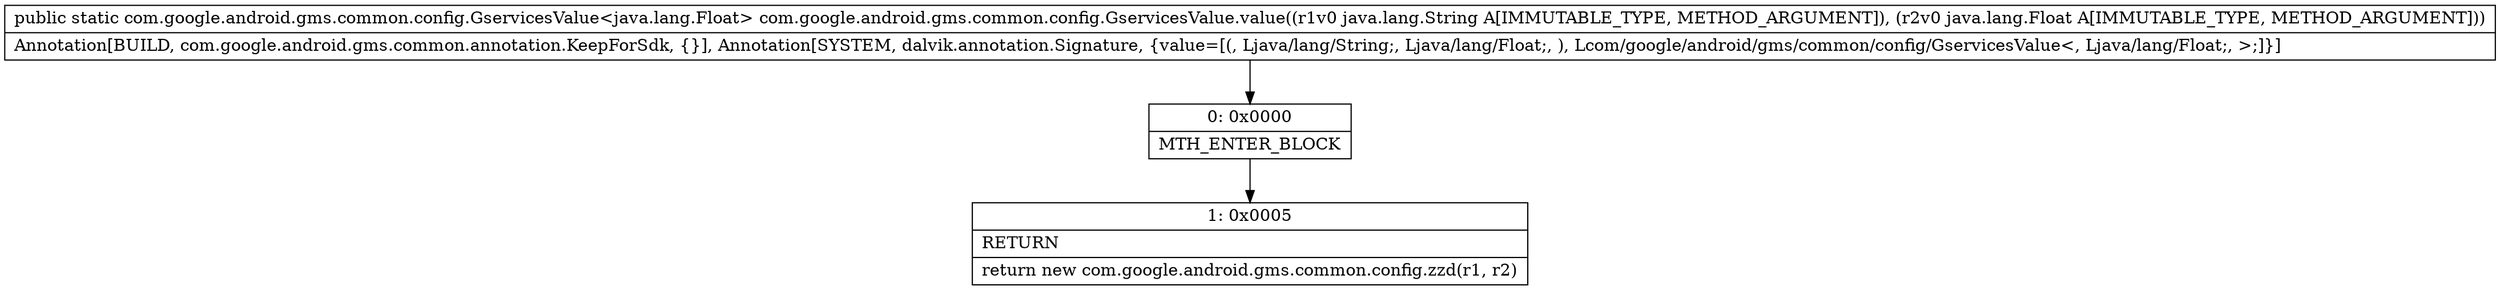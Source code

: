 digraph "CFG forcom.google.android.gms.common.config.GservicesValue.value(Ljava\/lang\/String;Ljava\/lang\/Float;)Lcom\/google\/android\/gms\/common\/config\/GservicesValue;" {
Node_0 [shape=record,label="{0\:\ 0x0000|MTH_ENTER_BLOCK\l}"];
Node_1 [shape=record,label="{1\:\ 0x0005|RETURN\l|return new com.google.android.gms.common.config.zzd(r1, r2)\l}"];
MethodNode[shape=record,label="{public static com.google.android.gms.common.config.GservicesValue\<java.lang.Float\> com.google.android.gms.common.config.GservicesValue.value((r1v0 java.lang.String A[IMMUTABLE_TYPE, METHOD_ARGUMENT]), (r2v0 java.lang.Float A[IMMUTABLE_TYPE, METHOD_ARGUMENT]))  | Annotation[BUILD, com.google.android.gms.common.annotation.KeepForSdk, \{\}], Annotation[SYSTEM, dalvik.annotation.Signature, \{value=[(, Ljava\/lang\/String;, Ljava\/lang\/Float;, ), Lcom\/google\/android\/gms\/common\/config\/GservicesValue\<, Ljava\/lang\/Float;, \>;]\}]\l}"];
MethodNode -> Node_0;
Node_0 -> Node_1;
}

